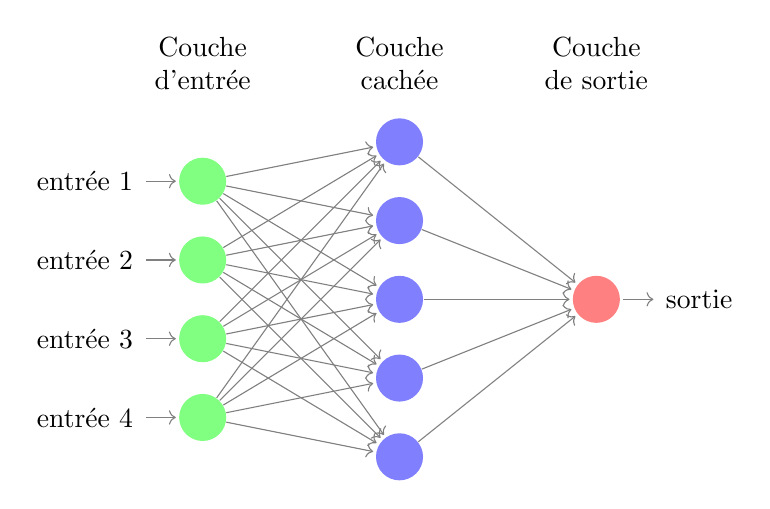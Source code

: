 % Figure by Kjell Magne Fauske
% http://www.texample.net/tikz/examples/neural-network/
\begin{tikzpicture}[shorten >=1pt,->,draw=black!50, node distance=2.5cm]
   \def\layersep{2.5cm}
    \tikzstyle{every pin edge}=[<-,shorten <=1pt]
    \tikzstyle{neuron}=[circle,fill=black!25,minimum size=17pt,inner sep=0pt]
    \tikzstyle{input neuron}=[neuron, fill=green!50];
    \tikzstyle{output neuron}=[neuron, fill=red!50];
    \tikzstyle{hidden neuron}=[neuron, fill=blue!50];
    \tikzstyle{annot} = [text width=4em, text centered]

    % Draw the input layer nodes
    \foreach \name / \y in {1,...,4}
    % This is the same as writing \foreach \name / \y in {1/1,2/2,3/3,4/4}
        \node[input neuron, pin=left:entr\'ee \y] (I-\name) at (0,-\y) {};

    % Draw the hidden layer nodes
    \foreach \name / \y in {1,...,5}
        \path[yshift=0.5cm]
            node[hidden neuron] (H-\name) at (\layersep,-\y cm) {};

    % Draw the output layer node
    \node[output neuron,pin={[pin edge={->}]right:sortie}, right of=H-3] (O) {};

    % Connect every node in the input layer with every node in the
    % hidden layer.
    \foreach \source in {1,...,4}
        \foreach \dest in {1,...,5}
            \path (I-\source) edge (H-\dest);

    % Connect every node in the hidden layer with the output layer
    \foreach \source in {1,...,5}
        \path (H-\source) edge (O);

    % Annotate the layers
    \node[annot,above of=H-1, node distance=1cm] (hl) {Couche cach\'ee};
    \node[annot,left of=hl] {Couche d'entr\'ee};
    \node[annot,right of=hl] {Couche de sortie};

\end{tikzpicture}  